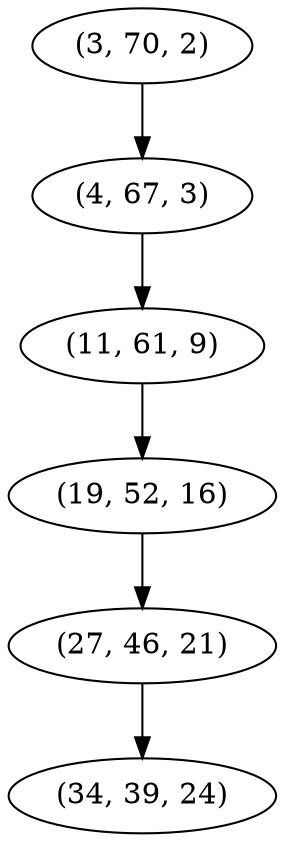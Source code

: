 digraph tree {
    "(3, 70, 2)";
    "(4, 67, 3)";
    "(11, 61, 9)";
    "(19, 52, 16)";
    "(27, 46, 21)";
    "(34, 39, 24)";
    "(3, 70, 2)" -> "(4, 67, 3)";
    "(4, 67, 3)" -> "(11, 61, 9)";
    "(11, 61, 9)" -> "(19, 52, 16)";
    "(19, 52, 16)" -> "(27, 46, 21)";
    "(27, 46, 21)" -> "(34, 39, 24)";
}
